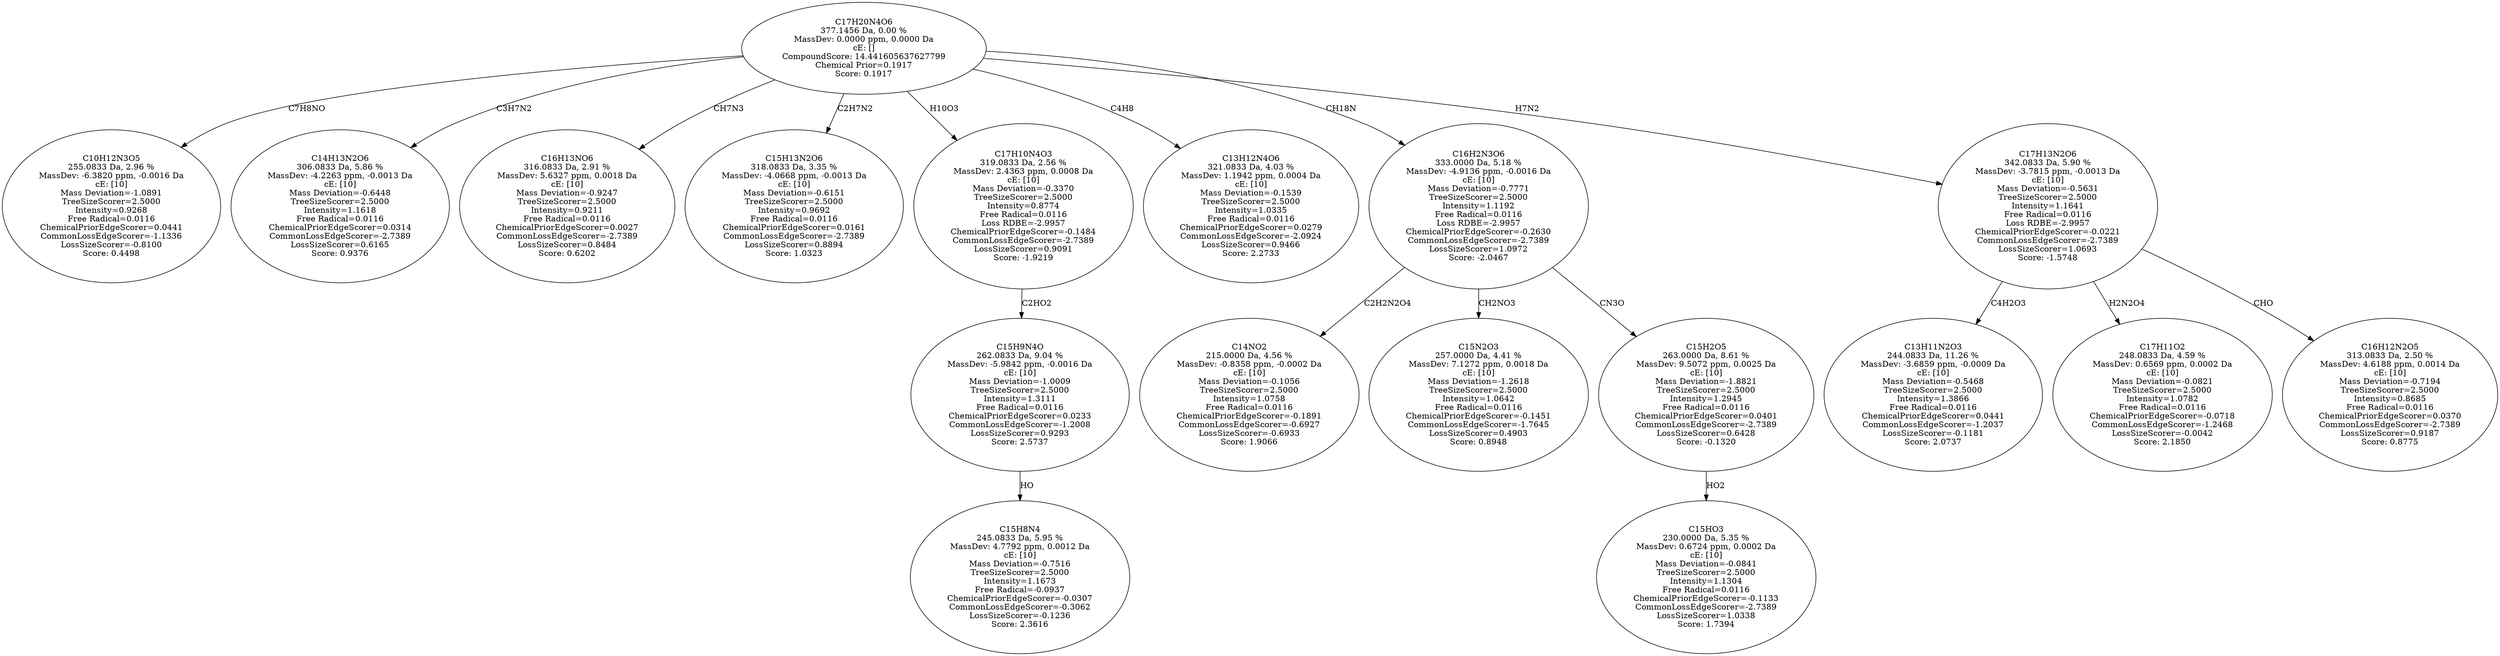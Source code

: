 strict digraph {
v1 [label="C10H12N3O5\n255.0833 Da, 2.96 %\nMassDev: -6.3820 ppm, -0.0016 Da\ncE: [10]\nMass Deviation=-1.0891\nTreeSizeScorer=2.5000\nIntensity=0.9268\nFree Radical=0.0116\nChemicalPriorEdgeScorer=0.0441\nCommonLossEdgeScorer=-1.1336\nLossSizeScorer=-0.8100\nScore: 0.4498"];
v2 [label="C14H13N2O6\n306.0833 Da, 5.86 %\nMassDev: -4.2263 ppm, -0.0013 Da\ncE: [10]\nMass Deviation=-0.6448\nTreeSizeScorer=2.5000\nIntensity=1.1618\nFree Radical=0.0116\nChemicalPriorEdgeScorer=0.0314\nCommonLossEdgeScorer=-2.7389\nLossSizeScorer=0.6165\nScore: 0.9376"];
v3 [label="C16H13NO6\n316.0833 Da, 2.91 %\nMassDev: 5.6327 ppm, 0.0018 Da\ncE: [10]\nMass Deviation=-0.9247\nTreeSizeScorer=2.5000\nIntensity=0.9211\nFree Radical=0.0116\nChemicalPriorEdgeScorer=0.0027\nCommonLossEdgeScorer=-2.7389\nLossSizeScorer=0.8484\nScore: 0.6202"];
v4 [label="C15H13N2O6\n318.0833 Da, 3.35 %\nMassDev: -4.0668 ppm, -0.0013 Da\ncE: [10]\nMass Deviation=-0.6151\nTreeSizeScorer=2.5000\nIntensity=0.9692\nFree Radical=0.0116\nChemicalPriorEdgeScorer=0.0161\nCommonLossEdgeScorer=-2.7389\nLossSizeScorer=0.8894\nScore: 1.0323"];
v5 [label="C15H8N4\n245.0833 Da, 5.95 %\nMassDev: 4.7792 ppm, 0.0012 Da\ncE: [10]\nMass Deviation=-0.7516\nTreeSizeScorer=2.5000\nIntensity=1.1673\nFree Radical=-0.0937\nChemicalPriorEdgeScorer=-0.0307\nCommonLossEdgeScorer=-0.3062\nLossSizeScorer=-0.1236\nScore: 2.3616"];
v6 [label="C15H9N4O\n262.0833 Da, 9.04 %\nMassDev: -5.9842 ppm, -0.0016 Da\ncE: [10]\nMass Deviation=-1.0009\nTreeSizeScorer=2.5000\nIntensity=1.3111\nFree Radical=0.0116\nChemicalPriorEdgeScorer=0.0233\nCommonLossEdgeScorer=-1.2008\nLossSizeScorer=0.9293\nScore: 2.5737"];
v7 [label="C17H10N4O3\n319.0833 Da, 2.56 %\nMassDev: 2.4363 ppm, 0.0008 Da\ncE: [10]\nMass Deviation=-0.3370\nTreeSizeScorer=2.5000\nIntensity=0.8774\nFree Radical=0.0116\nLoss RDBE=-2.9957\nChemicalPriorEdgeScorer=-0.1484\nCommonLossEdgeScorer=-2.7389\nLossSizeScorer=0.9091\nScore: -1.9219"];
v8 [label="C13H12N4O6\n321.0833 Da, 4.03 %\nMassDev: 1.1942 ppm, 0.0004 Da\ncE: [10]\nMass Deviation=-0.1539\nTreeSizeScorer=2.5000\nIntensity=1.0335\nFree Radical=0.0116\nChemicalPriorEdgeScorer=0.0279\nCommonLossEdgeScorer=-2.0924\nLossSizeScorer=0.9466\nScore: 2.2733"];
v9 [label="C14NO2\n215.0000 Da, 4.56 %\nMassDev: -0.8358 ppm, -0.0002 Da\ncE: [10]\nMass Deviation=-0.1056\nTreeSizeScorer=2.5000\nIntensity=1.0758\nFree Radical=0.0116\nChemicalPriorEdgeScorer=-0.1891\nCommonLossEdgeScorer=-0.6927\nLossSizeScorer=-0.6933\nScore: 1.9066"];
v10 [label="C15N2O3\n257.0000 Da, 4.41 %\nMassDev: 7.1272 ppm, 0.0018 Da\ncE: [10]\nMass Deviation=-1.2618\nTreeSizeScorer=2.5000\nIntensity=1.0642\nFree Radical=0.0116\nChemicalPriorEdgeScorer=-0.1451\nCommonLossEdgeScorer=-1.7645\nLossSizeScorer=0.4903\nScore: 0.8948"];
v11 [label="C15HO3\n230.0000 Da, 5.35 %\nMassDev: 0.6724 ppm, 0.0002 Da\ncE: [10]\nMass Deviation=-0.0841\nTreeSizeScorer=2.5000\nIntensity=1.1304\nFree Radical=0.0116\nChemicalPriorEdgeScorer=-0.1133\nCommonLossEdgeScorer=-2.7389\nLossSizeScorer=1.0338\nScore: 1.7394"];
v12 [label="C15H2O5\n263.0000 Da, 8.61 %\nMassDev: 9.5072 ppm, 0.0025 Da\ncE: [10]\nMass Deviation=-1.8821\nTreeSizeScorer=2.5000\nIntensity=1.2945\nFree Radical=0.0116\nChemicalPriorEdgeScorer=0.0401\nCommonLossEdgeScorer=-2.7389\nLossSizeScorer=0.6428\nScore: -0.1320"];
v13 [label="C16H2N3O6\n333.0000 Da, 5.18 %\nMassDev: -4.9136 ppm, -0.0016 Da\ncE: [10]\nMass Deviation=-0.7771\nTreeSizeScorer=2.5000\nIntensity=1.1192\nFree Radical=0.0116\nLoss RDBE=-2.9957\nChemicalPriorEdgeScorer=-0.2630\nCommonLossEdgeScorer=-2.7389\nLossSizeScorer=1.0972\nScore: -2.0467"];
v14 [label="C13H11N2O3\n244.0833 Da, 11.26 %\nMassDev: -3.6859 ppm, -0.0009 Da\ncE: [10]\nMass Deviation=-0.5468\nTreeSizeScorer=2.5000\nIntensity=1.3866\nFree Radical=0.0116\nChemicalPriorEdgeScorer=0.0441\nCommonLossEdgeScorer=-1.2037\nLossSizeScorer=-0.1181\nScore: 2.0737"];
v15 [label="C17H11O2\n248.0833 Da, 4.59 %\nMassDev: 0.6569 ppm, 0.0002 Da\ncE: [10]\nMass Deviation=-0.0821\nTreeSizeScorer=2.5000\nIntensity=1.0782\nFree Radical=0.0116\nChemicalPriorEdgeScorer=-0.0718\nCommonLossEdgeScorer=-1.2468\nLossSizeScorer=-0.0042\nScore: 2.1850"];
v16 [label="C16H12N2O5\n313.0833 Da, 2.50 %\nMassDev: 4.6188 ppm, 0.0014 Da\ncE: [10]\nMass Deviation=-0.7194\nTreeSizeScorer=2.5000\nIntensity=0.8685\nFree Radical=0.0116\nChemicalPriorEdgeScorer=0.0370\nCommonLossEdgeScorer=-2.7389\nLossSizeScorer=0.9187\nScore: 0.8775"];
v17 [label="C17H13N2O6\n342.0833 Da, 5.90 %\nMassDev: -3.7815 ppm, -0.0013 Da\ncE: [10]\nMass Deviation=-0.5631\nTreeSizeScorer=2.5000\nIntensity=1.1641\nFree Radical=0.0116\nLoss RDBE=-2.9957\nChemicalPriorEdgeScorer=-0.0221\nCommonLossEdgeScorer=-2.7389\nLossSizeScorer=1.0693\nScore: -1.5748"];
v18 [label="C17H20N4O6\n377.1456 Da, 0.00 %\nMassDev: 0.0000 ppm, 0.0000 Da\ncE: []\nCompoundScore: 14.441605637627799\nChemical Prior=0.1917\nScore: 0.1917"];
v18 -> v1 [label="C7H8NO"];
v18 -> v2 [label="C3H7N2"];
v18 -> v3 [label="CH7N3"];
v18 -> v4 [label="C2H7N2"];
v6 -> v5 [label="HO"];
v7 -> v6 [label="C2HO2"];
v18 -> v7 [label="H10O3"];
v18 -> v8 [label="C4H8"];
v13 -> v9 [label="C2H2N2O4"];
v13 -> v10 [label="CH2NO3"];
v12 -> v11 [label="HO2"];
v13 -> v12 [label="CN3O"];
v18 -> v13 [label="CH18N"];
v17 -> v14 [label="C4H2O3"];
v17 -> v15 [label="H2N2O4"];
v17 -> v16 [label="CHO"];
v18 -> v17 [label="H7N2"];
}